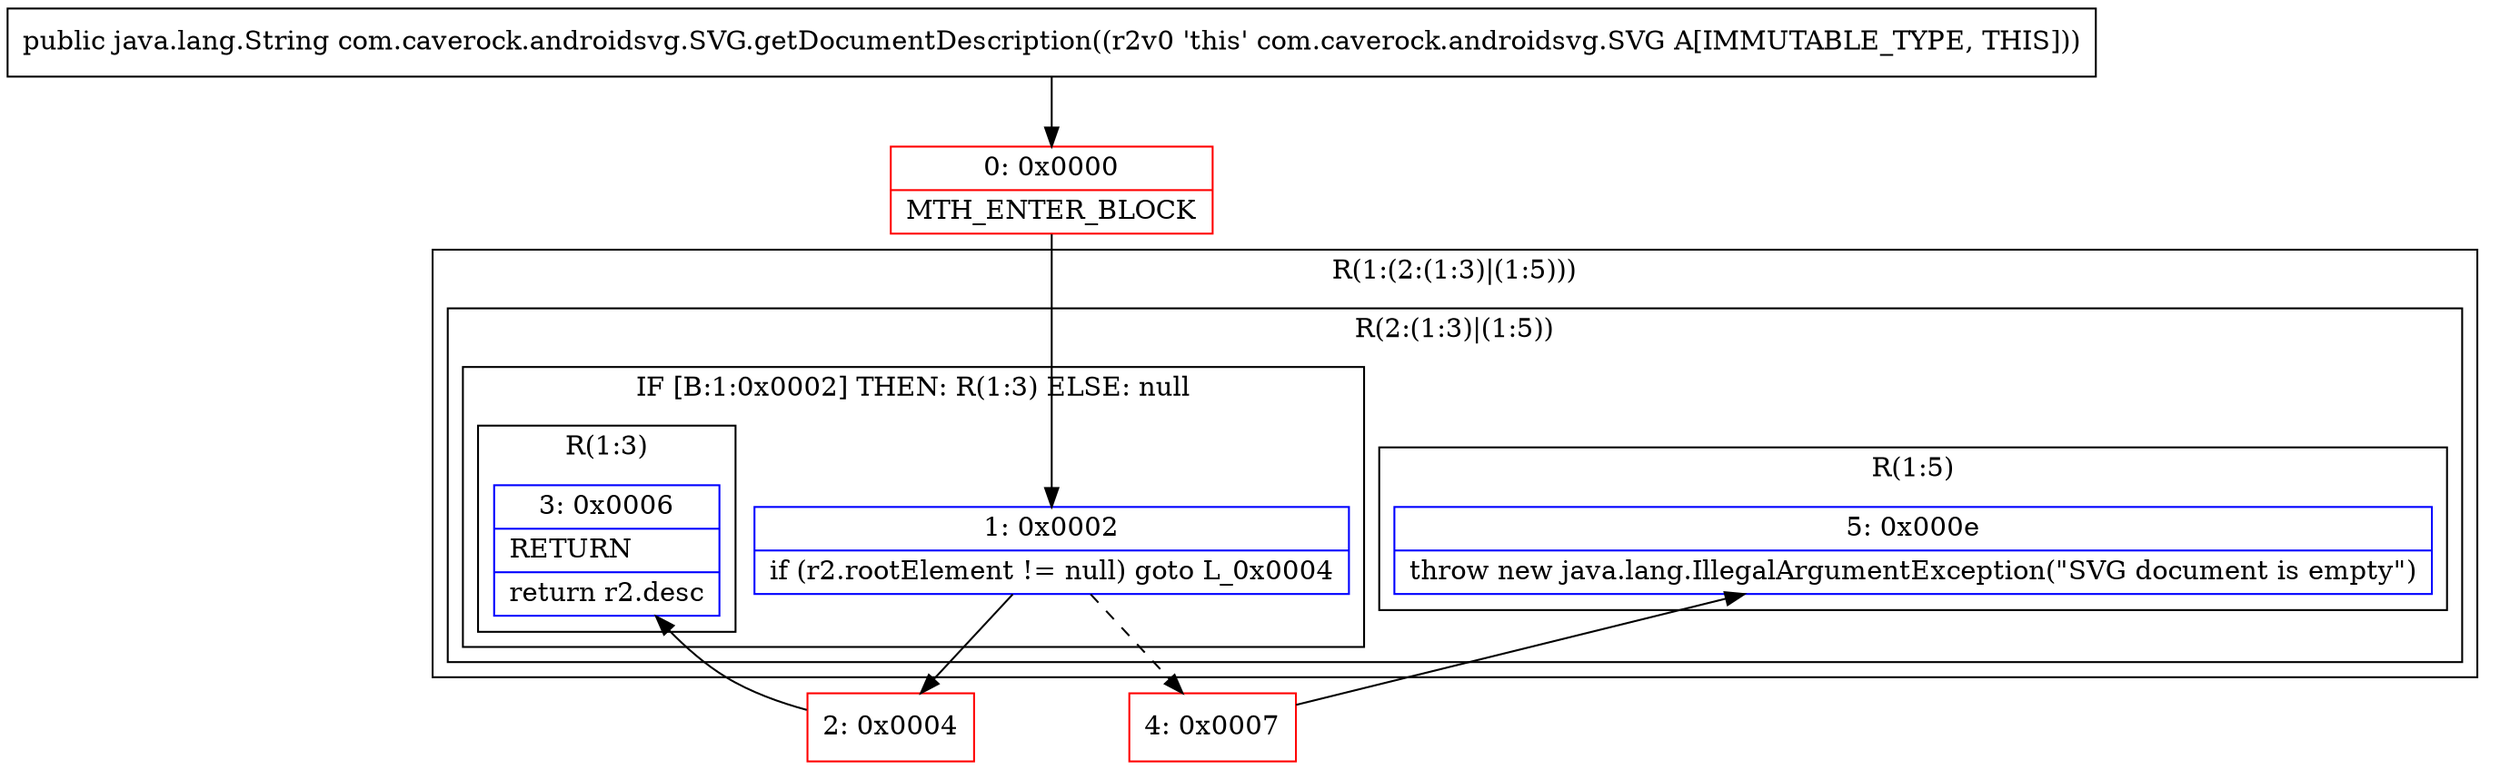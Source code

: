 digraph "CFG forcom.caverock.androidsvg.SVG.getDocumentDescription()Ljava\/lang\/String;" {
subgraph cluster_Region_364116042 {
label = "R(1:(2:(1:3)|(1:5)))";
node [shape=record,color=blue];
subgraph cluster_Region_513492490 {
label = "R(2:(1:3)|(1:5))";
node [shape=record,color=blue];
subgraph cluster_IfRegion_643123582 {
label = "IF [B:1:0x0002] THEN: R(1:3) ELSE: null";
node [shape=record,color=blue];
Node_1 [shape=record,label="{1\:\ 0x0002|if (r2.rootElement != null) goto L_0x0004\l}"];
subgraph cluster_Region_1704699626 {
label = "R(1:3)";
node [shape=record,color=blue];
Node_3 [shape=record,label="{3\:\ 0x0006|RETURN\l|return r2.desc\l}"];
}
}
subgraph cluster_Region_1876980667 {
label = "R(1:5)";
node [shape=record,color=blue];
Node_5 [shape=record,label="{5\:\ 0x000e|throw new java.lang.IllegalArgumentException(\"SVG document is empty\")\l}"];
}
}
}
Node_0 [shape=record,color=red,label="{0\:\ 0x0000|MTH_ENTER_BLOCK\l}"];
Node_2 [shape=record,color=red,label="{2\:\ 0x0004}"];
Node_4 [shape=record,color=red,label="{4\:\ 0x0007}"];
MethodNode[shape=record,label="{public java.lang.String com.caverock.androidsvg.SVG.getDocumentDescription((r2v0 'this' com.caverock.androidsvg.SVG A[IMMUTABLE_TYPE, THIS])) }"];
MethodNode -> Node_0;
Node_1 -> Node_2;
Node_1 -> Node_4[style=dashed];
Node_0 -> Node_1;
Node_2 -> Node_3;
Node_4 -> Node_5;
}

